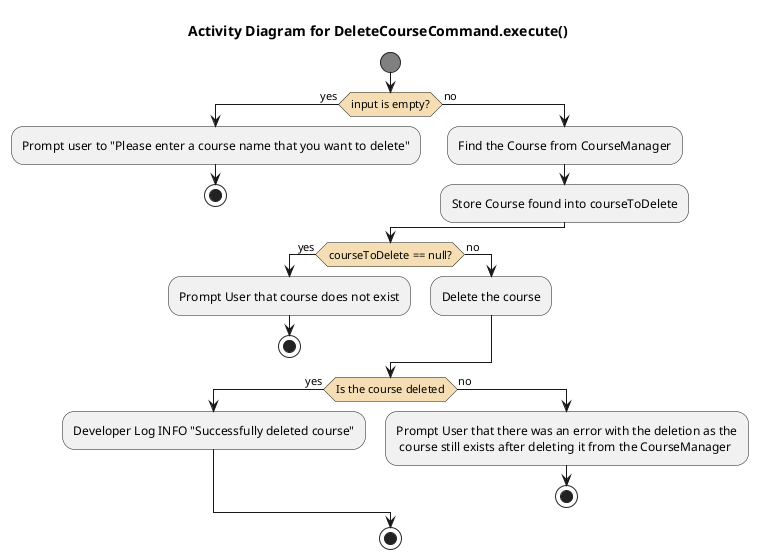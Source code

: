 @startuml
title Activity Diagram for DeleteCourseCommand.execute()

skinparam ActivityStartColor #Gray
skinparam ActivityEndColor #Gray
skinparam ActivityDiamondBackgroundColor #Wheat
skinparam Padding 1
skinparam ParticipantPadding 1
skinparam BoxPadding 1

start

if (input is empty?) then (yes)
    :Prompt user to "Please enter a course name that you want to delete";
    stop

else (no)
    :Find the Course from CourseManager;
    :Store Course found into courseToDelete;
endif

if (courseToDelete == null?) then (yes)
    :Prompt User that course does not exist;
    stop
else (no)
    :Delete the course;
endif

if (Is the course deleted) then (yes)
    :Developer Log INFO "Successfully deleted course";
else (no)
    :Prompt User that there was an error with the deletion as the
     course still exists after deleting it from the CourseManager;
    stop
endif
stop
@enduml